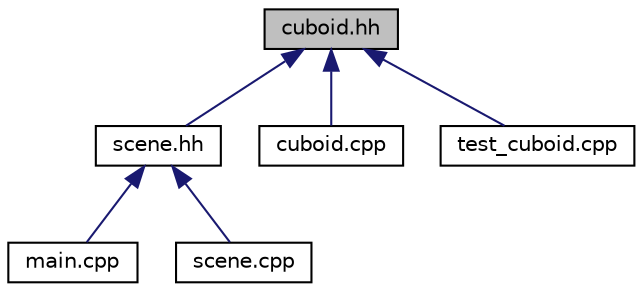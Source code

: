 digraph "cuboid.hh"
{
 // LATEX_PDF_SIZE
  edge [fontname="Helvetica",fontsize="10",labelfontname="Helvetica",labelfontsize="10"];
  node [fontname="Helvetica",fontsize="10",shape=record];
  Node1 [label="cuboid.hh",height=0.2,width=0.4,color="black", fillcolor="grey75", style="filled", fontcolor="black",tooltip="Deklaracja klasy Cuboid."];
  Node1 -> Node2 [dir="back",color="midnightblue",fontsize="10",style="solid",fontname="Helvetica"];
  Node2 [label="scene.hh",height=0.2,width=0.4,color="black", fillcolor="white", style="filled",URL="$scene_8hh.html",tooltip=" "];
  Node2 -> Node3 [dir="back",color="midnightblue",fontsize="10",style="solid",fontname="Helvetica"];
  Node3 [label="main.cpp",height=0.2,width=0.4,color="black", fillcolor="white", style="filled",URL="$app_2main_8cpp.html",tooltip="Definicja funkcji main programu i funkcji wyświetlania menu."];
  Node2 -> Node4 [dir="back",color="midnightblue",fontsize="10",style="solid",fontname="Helvetica"];
  Node4 [label="scene.cpp",height=0.2,width=0.4,color="black", fillcolor="white", style="filled",URL="$scene_8cpp.html",tooltip="Definicje metod klasy Scene."];
  Node1 -> Node5 [dir="back",color="midnightblue",fontsize="10",style="solid",fontname="Helvetica"];
  Node5 [label="cuboid.cpp",height=0.2,width=0.4,color="black", fillcolor="white", style="filled",URL="$cuboid_8cpp.html",tooltip="Definicje metod klasy Cuboid."];
  Node1 -> Node6 [dir="back",color="midnightblue",fontsize="10",style="solid",fontname="Helvetica"];
  Node6 [label="test_cuboid.cpp",height=0.2,width=0.4,color="black", fillcolor="white", style="filled",URL="$test__cuboid_8cpp.html",tooltip=" "];
}
